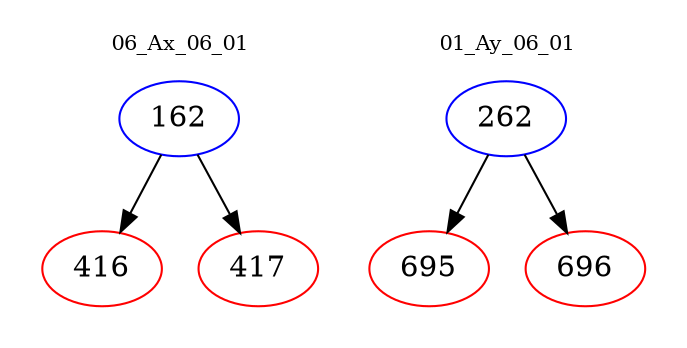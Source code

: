 digraph{
subgraph cluster_0 {
color = white
label = "06_Ax_06_01";
fontsize=10;
T0_162 [label="162", color="blue"]
T0_162 -> T0_416 [color="black"]
T0_416 [label="416", color="red"]
T0_162 -> T0_417 [color="black"]
T0_417 [label="417", color="red"]
}
subgraph cluster_1 {
color = white
label = "01_Ay_06_01";
fontsize=10;
T1_262 [label="262", color="blue"]
T1_262 -> T1_695 [color="black"]
T1_695 [label="695", color="red"]
T1_262 -> T1_696 [color="black"]
T1_696 [label="696", color="red"]
}
}
